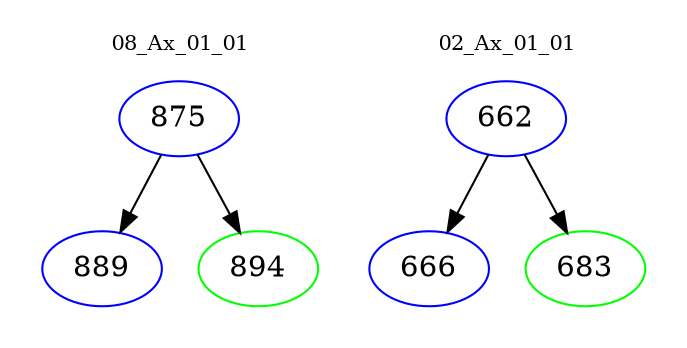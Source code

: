 digraph{
subgraph cluster_0 {
color = white
label = "08_Ax_01_01";
fontsize=10;
T0_875 [label="875", color="blue"]
T0_875 -> T0_889 [color="black"]
T0_889 [label="889", color="blue"]
T0_875 -> T0_894 [color="black"]
T0_894 [label="894", color="green"]
}
subgraph cluster_1 {
color = white
label = "02_Ax_01_01";
fontsize=10;
T1_662 [label="662", color="blue"]
T1_662 -> T1_666 [color="black"]
T1_666 [label="666", color="blue"]
T1_662 -> T1_683 [color="black"]
T1_683 [label="683", color="green"]
}
}
